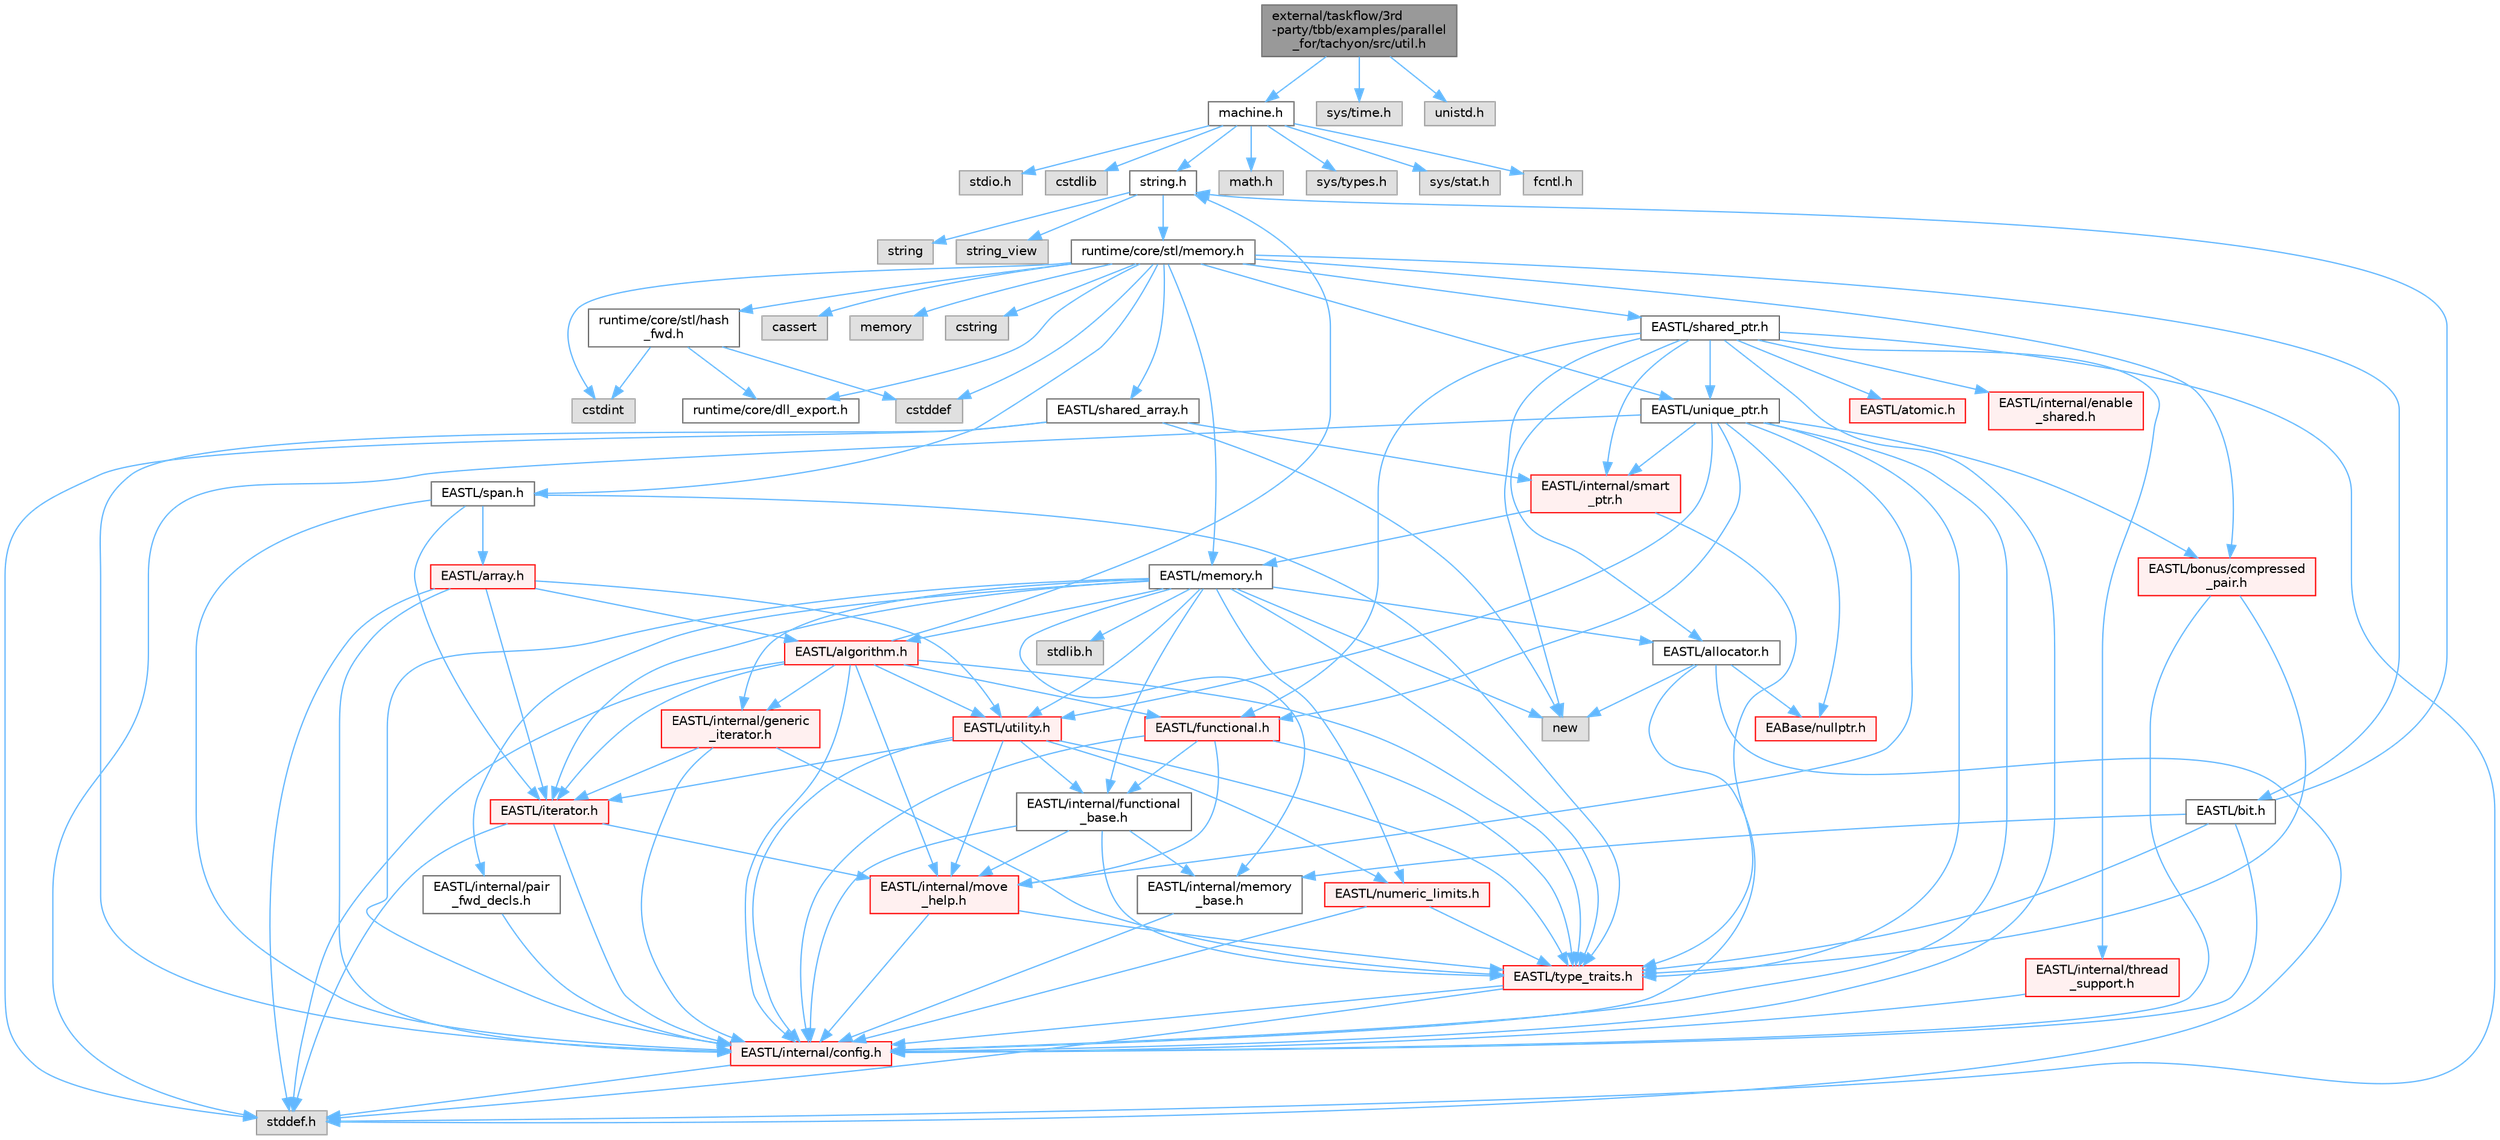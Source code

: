 digraph "external/taskflow/3rd-party/tbb/examples/parallel_for/tachyon/src/util.h"
{
 // LATEX_PDF_SIZE
  bgcolor="transparent";
  edge [fontname=Helvetica,fontsize=10,labelfontname=Helvetica,labelfontsize=10];
  node [fontname=Helvetica,fontsize=10,shape=box,height=0.2,width=0.4];
  Node1 [id="Node000001",label="external/taskflow/3rd\l-party/tbb/examples/parallel\l_for/tachyon/src/util.h",height=0.2,width=0.4,color="gray40", fillcolor="grey60", style="filled", fontcolor="black",tooltip=" "];
  Node1 -> Node2 [id="edge127_Node000001_Node000002",color="steelblue1",style="solid",tooltip=" "];
  Node2 [id="Node000002",label="machine.h",height=0.2,width=0.4,color="grey40", fillcolor="white", style="filled",URL="$machine_8h.html",tooltip=" "];
  Node2 -> Node3 [id="edge128_Node000002_Node000003",color="steelblue1",style="solid",tooltip=" "];
  Node3 [id="Node000003",label="stdio.h",height=0.2,width=0.4,color="grey60", fillcolor="#E0E0E0", style="filled",tooltip=" "];
  Node2 -> Node4 [id="edge129_Node000002_Node000004",color="steelblue1",style="solid",tooltip=" "];
  Node4 [id="Node000004",label="cstdlib",height=0.2,width=0.4,color="grey60", fillcolor="#E0E0E0", style="filled",tooltip=" "];
  Node2 -> Node5 [id="edge130_Node000002_Node000005",color="steelblue1",style="solid",tooltip=" "];
  Node5 [id="Node000005",label="string.h",height=0.2,width=0.4,color="grey40", fillcolor="white", style="filled",URL="$string_8h.html",tooltip=" "];
  Node5 -> Node6 [id="edge131_Node000005_Node000006",color="steelblue1",style="solid",tooltip=" "];
  Node6 [id="Node000006",label="string",height=0.2,width=0.4,color="grey60", fillcolor="#E0E0E0", style="filled",tooltip=" "];
  Node5 -> Node7 [id="edge132_Node000005_Node000007",color="steelblue1",style="solid",tooltip=" "];
  Node7 [id="Node000007",label="string_view",height=0.2,width=0.4,color="grey60", fillcolor="#E0E0E0", style="filled",tooltip=" "];
  Node5 -> Node8 [id="edge133_Node000005_Node000008",color="steelblue1",style="solid",tooltip=" "];
  Node8 [id="Node000008",label="runtime/core/stl/memory.h",height=0.2,width=0.4,color="grey40", fillcolor="white", style="filled",URL="$runtime_2core_2stl_2memory_8h.html",tooltip=" "];
  Node8 -> Node9 [id="edge134_Node000008_Node000009",color="steelblue1",style="solid",tooltip=" "];
  Node9 [id="Node000009",label="cstddef",height=0.2,width=0.4,color="grey60", fillcolor="#E0E0E0", style="filled",tooltip=" "];
  Node8 -> Node10 [id="edge135_Node000008_Node000010",color="steelblue1",style="solid",tooltip=" "];
  Node10 [id="Node000010",label="cstdint",height=0.2,width=0.4,color="grey60", fillcolor="#E0E0E0", style="filled",tooltip=" "];
  Node8 -> Node11 [id="edge136_Node000008_Node000011",color="steelblue1",style="solid",tooltip=" "];
  Node11 [id="Node000011",label="cassert",height=0.2,width=0.4,color="grey60", fillcolor="#E0E0E0", style="filled",tooltip=" "];
  Node8 -> Node12 [id="edge137_Node000008_Node000012",color="steelblue1",style="solid",tooltip=" "];
  Node12 [id="Node000012",label="memory",height=0.2,width=0.4,color="grey60", fillcolor="#E0E0E0", style="filled",tooltip=" "];
  Node8 -> Node13 [id="edge138_Node000008_Node000013",color="steelblue1",style="solid",tooltip=" "];
  Node13 [id="Node000013",label="cstring",height=0.2,width=0.4,color="grey60", fillcolor="#E0E0E0", style="filled",tooltip=" "];
  Node8 -> Node14 [id="edge139_Node000008_Node000014",color="steelblue1",style="solid",tooltip=" "];
  Node14 [id="Node000014",label="EASTL/bit.h",height=0.2,width=0.4,color="grey40", fillcolor="white", style="filled",URL="$bit_8h.html",tooltip=" "];
  Node14 -> Node15 [id="edge140_Node000014_Node000015",color="steelblue1",style="solid",tooltip=" "];
  Node15 [id="Node000015",label="EASTL/internal/config.h",height=0.2,width=0.4,color="red", fillcolor="#FFF0F0", style="filled",URL="$runtime_2_e_a_s_t_l_2include_2_e_a_s_t_l_2internal_2config_8h.html",tooltip=" "];
  Node15 -> Node23 [id="edge141_Node000015_Node000023",color="steelblue1",style="solid",tooltip=" "];
  Node23 [id="Node000023",label="stddef.h",height=0.2,width=0.4,color="grey60", fillcolor="#E0E0E0", style="filled",tooltip=" "];
  Node14 -> Node24 [id="edge142_Node000014_Node000024",color="steelblue1",style="solid",tooltip=" "];
  Node24 [id="Node000024",label="EASTL/internal/memory\l_base.h",height=0.2,width=0.4,color="grey40", fillcolor="white", style="filled",URL="$memory__base_8h.html",tooltip=" "];
  Node24 -> Node15 [id="edge143_Node000024_Node000015",color="steelblue1",style="solid",tooltip=" "];
  Node14 -> Node25 [id="edge144_Node000014_Node000025",color="steelblue1",style="solid",tooltip=" "];
  Node25 [id="Node000025",label="EASTL/type_traits.h",height=0.2,width=0.4,color="red", fillcolor="#FFF0F0", style="filled",URL="$_e_a_s_t_l_2include_2_e_a_s_t_l_2type__traits_8h.html",tooltip=" "];
  Node25 -> Node15 [id="edge145_Node000025_Node000015",color="steelblue1",style="solid",tooltip=" "];
  Node25 -> Node23 [id="edge146_Node000025_Node000023",color="steelblue1",style="solid",tooltip=" "];
  Node14 -> Node5 [id="edge147_Node000014_Node000005",color="steelblue1",style="solid",tooltip=" "];
  Node8 -> Node35 [id="edge148_Node000008_Node000035",color="steelblue1",style="solid",tooltip=" "];
  Node35 [id="Node000035",label="EASTL/memory.h",height=0.2,width=0.4,color="grey40", fillcolor="white", style="filled",URL="$runtime_2_e_a_s_t_l_2include_2_e_a_s_t_l_2memory_8h.html",tooltip=" "];
  Node35 -> Node15 [id="edge149_Node000035_Node000015",color="steelblue1",style="solid",tooltip=" "];
  Node35 -> Node24 [id="edge150_Node000035_Node000024",color="steelblue1",style="solid",tooltip=" "];
  Node35 -> Node36 [id="edge151_Node000035_Node000036",color="steelblue1",style="solid",tooltip=" "];
  Node36 [id="Node000036",label="EASTL/internal/generic\l_iterator.h",height=0.2,width=0.4,color="red", fillcolor="#FFF0F0", style="filled",URL="$generic__iterator_8h.html",tooltip=" "];
  Node36 -> Node15 [id="edge152_Node000036_Node000015",color="steelblue1",style="solid",tooltip=" "];
  Node36 -> Node37 [id="edge153_Node000036_Node000037",color="steelblue1",style="solid",tooltip=" "];
  Node37 [id="Node000037",label="EASTL/iterator.h",height=0.2,width=0.4,color="red", fillcolor="#FFF0F0", style="filled",URL="$_e_a_s_t_l_2include_2_e_a_s_t_l_2iterator_8h.html",tooltip=" "];
  Node37 -> Node15 [id="edge154_Node000037_Node000015",color="steelblue1",style="solid",tooltip=" "];
  Node37 -> Node38 [id="edge155_Node000037_Node000038",color="steelblue1",style="solid",tooltip=" "];
  Node38 [id="Node000038",label="EASTL/internal/move\l_help.h",height=0.2,width=0.4,color="red", fillcolor="#FFF0F0", style="filled",URL="$move__help_8h.html",tooltip=" "];
  Node38 -> Node15 [id="edge156_Node000038_Node000015",color="steelblue1",style="solid",tooltip=" "];
  Node38 -> Node25 [id="edge157_Node000038_Node000025",color="steelblue1",style="solid",tooltip=" "];
  Node37 -> Node23 [id="edge158_Node000037_Node000023",color="steelblue1",style="solid",tooltip=" "];
  Node36 -> Node25 [id="edge159_Node000036_Node000025",color="steelblue1",style="solid",tooltip=" "];
  Node35 -> Node40 [id="edge160_Node000035_Node000040",color="steelblue1",style="solid",tooltip=" "];
  Node40 [id="Node000040",label="EASTL/internal/pair\l_fwd_decls.h",height=0.2,width=0.4,color="grey40", fillcolor="white", style="filled",URL="$pair__fwd__decls_8h.html",tooltip=" "];
  Node40 -> Node15 [id="edge161_Node000040_Node000015",color="steelblue1",style="solid",tooltip=" "];
  Node35 -> Node41 [id="edge162_Node000035_Node000041",color="steelblue1",style="solid",tooltip=" "];
  Node41 [id="Node000041",label="EASTL/internal/functional\l_base.h",height=0.2,width=0.4,color="grey40", fillcolor="white", style="filled",URL="$functional__base_8h.html",tooltip=" "];
  Node41 -> Node15 [id="edge163_Node000041_Node000015",color="steelblue1",style="solid",tooltip=" "];
  Node41 -> Node24 [id="edge164_Node000041_Node000024",color="steelblue1",style="solid",tooltip=" "];
  Node41 -> Node38 [id="edge165_Node000041_Node000038",color="steelblue1",style="solid",tooltip=" "];
  Node41 -> Node25 [id="edge166_Node000041_Node000025",color="steelblue1",style="solid",tooltip=" "];
  Node35 -> Node42 [id="edge167_Node000035_Node000042",color="steelblue1",style="solid",tooltip=" "];
  Node42 [id="Node000042",label="EASTL/algorithm.h",height=0.2,width=0.4,color="red", fillcolor="#FFF0F0", style="filled",URL="$_e_a_s_t_l_2include_2_e_a_s_t_l_2algorithm_8h.html",tooltip=" "];
  Node42 -> Node15 [id="edge168_Node000042_Node000015",color="steelblue1",style="solid",tooltip=" "];
  Node42 -> Node25 [id="edge169_Node000042_Node000025",color="steelblue1",style="solid",tooltip=" "];
  Node42 -> Node38 [id="edge170_Node000042_Node000038",color="steelblue1",style="solid",tooltip=" "];
  Node42 -> Node37 [id="edge171_Node000042_Node000037",color="steelblue1",style="solid",tooltip=" "];
  Node42 -> Node45 [id="edge172_Node000042_Node000045",color="steelblue1",style="solid",tooltip=" "];
  Node45 [id="Node000045",label="EASTL/functional.h",height=0.2,width=0.4,color="red", fillcolor="#FFF0F0", style="filled",URL="$_e_a_s_t_l_2include_2_e_a_s_t_l_2functional_8h.html",tooltip=" "];
  Node45 -> Node15 [id="edge173_Node000045_Node000015",color="steelblue1",style="solid",tooltip=" "];
  Node45 -> Node38 [id="edge174_Node000045_Node000038",color="steelblue1",style="solid",tooltip=" "];
  Node45 -> Node25 [id="edge175_Node000045_Node000025",color="steelblue1",style="solid",tooltip=" "];
  Node45 -> Node41 [id="edge176_Node000045_Node000041",color="steelblue1",style="solid",tooltip=" "];
  Node42 -> Node52 [id="edge177_Node000042_Node000052",color="steelblue1",style="solid",tooltip=" "];
  Node52 [id="Node000052",label="EASTL/utility.h",height=0.2,width=0.4,color="red", fillcolor="#FFF0F0", style="filled",URL="$runtime_2_e_a_s_t_l_2include_2_e_a_s_t_l_2utility_8h.html",tooltip=" "];
  Node52 -> Node15 [id="edge178_Node000052_Node000015",color="steelblue1",style="solid",tooltip=" "];
  Node52 -> Node25 [id="edge179_Node000052_Node000025",color="steelblue1",style="solid",tooltip=" "];
  Node52 -> Node37 [id="edge180_Node000052_Node000037",color="steelblue1",style="solid",tooltip=" "];
  Node52 -> Node53 [id="edge181_Node000052_Node000053",color="steelblue1",style="solid",tooltip=" "];
  Node53 [id="Node000053",label="EASTL/numeric_limits.h",height=0.2,width=0.4,color="red", fillcolor="#FFF0F0", style="filled",URL="$numeric__limits_8h.html",tooltip=" "];
  Node53 -> Node15 [id="edge182_Node000053_Node000015",color="steelblue1",style="solid",tooltip=" "];
  Node53 -> Node25 [id="edge183_Node000053_Node000025",color="steelblue1",style="solid",tooltip=" "];
  Node52 -> Node41 [id="edge184_Node000052_Node000041",color="steelblue1",style="solid",tooltip=" "];
  Node52 -> Node38 [id="edge185_Node000052_Node000038",color="steelblue1",style="solid",tooltip=" "];
  Node42 -> Node36 [id="edge186_Node000042_Node000036",color="steelblue1",style="solid",tooltip=" "];
  Node42 -> Node23 [id="edge187_Node000042_Node000023",color="steelblue1",style="solid",tooltip=" "];
  Node42 -> Node5 [id="edge188_Node000042_Node000005",color="steelblue1",style="solid",tooltip=" "];
  Node35 -> Node25 [id="edge189_Node000035_Node000025",color="steelblue1",style="solid",tooltip=" "];
  Node35 -> Node49 [id="edge190_Node000035_Node000049",color="steelblue1",style="solid",tooltip=" "];
  Node49 [id="Node000049",label="EASTL/allocator.h",height=0.2,width=0.4,color="grey40", fillcolor="white", style="filled",URL="$runtime_2_e_a_s_t_l_2include_2_e_a_s_t_l_2allocator_8h.html",tooltip=" "];
  Node49 -> Node15 [id="edge191_Node000049_Node000015",color="steelblue1",style="solid",tooltip=" "];
  Node49 -> Node27 [id="edge192_Node000049_Node000027",color="steelblue1",style="solid",tooltip=" "];
  Node27 [id="Node000027",label="EABase/nullptr.h",height=0.2,width=0.4,color="red", fillcolor="#FFF0F0", style="filled",URL="$nullptr_8h.html",tooltip=" "];
  Node49 -> Node23 [id="edge193_Node000049_Node000023",color="steelblue1",style="solid",tooltip=" "];
  Node49 -> Node50 [id="edge194_Node000049_Node000050",color="steelblue1",style="solid",tooltip=" "];
  Node50 [id="Node000050",label="new",height=0.2,width=0.4,color="grey60", fillcolor="#E0E0E0", style="filled",tooltip=" "];
  Node35 -> Node37 [id="edge195_Node000035_Node000037",color="steelblue1",style="solid",tooltip=" "];
  Node35 -> Node52 [id="edge196_Node000035_Node000052",color="steelblue1",style="solid",tooltip=" "];
  Node35 -> Node53 [id="edge197_Node000035_Node000053",color="steelblue1",style="solid",tooltip=" "];
  Node35 -> Node62 [id="edge198_Node000035_Node000062",color="steelblue1",style="solid",tooltip=" "];
  Node62 [id="Node000062",label="stdlib.h",height=0.2,width=0.4,color="grey60", fillcolor="#E0E0E0", style="filled",tooltip=" "];
  Node35 -> Node50 [id="edge199_Node000035_Node000050",color="steelblue1",style="solid",tooltip=" "];
  Node8 -> Node63 [id="edge200_Node000008_Node000063",color="steelblue1",style="solid",tooltip=" "];
  Node63 [id="Node000063",label="EASTL/shared_array.h",height=0.2,width=0.4,color="grey40", fillcolor="white", style="filled",URL="$shared__array_8h.html",tooltip=" "];
  Node63 -> Node15 [id="edge201_Node000063_Node000015",color="steelblue1",style="solid",tooltip=" "];
  Node63 -> Node64 [id="edge202_Node000063_Node000064",color="steelblue1",style="solid",tooltip=" "];
  Node64 [id="Node000064",label="EASTL/internal/smart\l_ptr.h",height=0.2,width=0.4,color="red", fillcolor="#FFF0F0", style="filled",URL="$smart__ptr_8h.html",tooltip=" "];
  Node64 -> Node35 [id="edge203_Node000064_Node000035",color="steelblue1",style="solid",tooltip=" "];
  Node64 -> Node25 [id="edge204_Node000064_Node000025",color="steelblue1",style="solid",tooltip=" "];
  Node63 -> Node50 [id="edge205_Node000063_Node000050",color="steelblue1",style="solid",tooltip=" "];
  Node63 -> Node23 [id="edge206_Node000063_Node000023",color="steelblue1",style="solid",tooltip=" "];
  Node8 -> Node66 [id="edge207_Node000008_Node000066",color="steelblue1",style="solid",tooltip=" "];
  Node66 [id="Node000066",label="EASTL/unique_ptr.h",height=0.2,width=0.4,color="grey40", fillcolor="white", style="filled",URL="$unique__ptr_8h.html",tooltip=" "];
  Node66 -> Node27 [id="edge208_Node000066_Node000027",color="steelblue1",style="solid",tooltip=" "];
  Node66 -> Node67 [id="edge209_Node000066_Node000067",color="steelblue1",style="solid",tooltip=" "];
  Node67 [id="Node000067",label="EASTL/bonus/compressed\l_pair.h",height=0.2,width=0.4,color="red", fillcolor="#FFF0F0", style="filled",URL="$compressed__pair_8h.html",tooltip=" "];
  Node67 -> Node15 [id="edge210_Node000067_Node000015",color="steelblue1",style="solid",tooltip=" "];
  Node67 -> Node25 [id="edge211_Node000067_Node000025",color="steelblue1",style="solid",tooltip=" "];
  Node66 -> Node45 [id="edge212_Node000066_Node000045",color="steelblue1",style="solid",tooltip=" "];
  Node66 -> Node15 [id="edge213_Node000066_Node000015",color="steelblue1",style="solid",tooltip=" "];
  Node66 -> Node38 [id="edge214_Node000066_Node000038",color="steelblue1",style="solid",tooltip=" "];
  Node66 -> Node64 [id="edge215_Node000066_Node000064",color="steelblue1",style="solid",tooltip=" "];
  Node66 -> Node25 [id="edge216_Node000066_Node000025",color="steelblue1",style="solid",tooltip=" "];
  Node66 -> Node52 [id="edge217_Node000066_Node000052",color="steelblue1",style="solid",tooltip=" "];
  Node66 -> Node23 [id="edge218_Node000066_Node000023",color="steelblue1",style="solid",tooltip=" "];
  Node8 -> Node69 [id="edge219_Node000008_Node000069",color="steelblue1",style="solid",tooltip=" "];
  Node69 [id="Node000069",label="EASTL/shared_ptr.h",height=0.2,width=0.4,color="grey40", fillcolor="white", style="filled",URL="$shared__ptr_8h.html",tooltip=" "];
  Node69 -> Node15 [id="edge220_Node000069_Node000015",color="steelblue1",style="solid",tooltip=" "];
  Node69 -> Node64 [id="edge221_Node000069_Node000064",color="steelblue1",style="solid",tooltip=" "];
  Node69 -> Node70 [id="edge222_Node000069_Node000070",color="steelblue1",style="solid",tooltip=" "];
  Node70 [id="Node000070",label="EASTL/internal/thread\l_support.h",height=0.2,width=0.4,color="red", fillcolor="#FFF0F0", style="filled",URL="$thread__support_8h.html",tooltip=" "];
  Node70 -> Node15 [id="edge223_Node000070_Node000015",color="steelblue1",style="solid",tooltip=" "];
  Node69 -> Node66 [id="edge224_Node000069_Node000066",color="steelblue1",style="solid",tooltip=" "];
  Node69 -> Node45 [id="edge225_Node000069_Node000045",color="steelblue1",style="solid",tooltip=" "];
  Node69 -> Node49 [id="edge226_Node000069_Node000049",color="steelblue1",style="solid",tooltip=" "];
  Node69 -> Node71 [id="edge227_Node000069_Node000071",color="steelblue1",style="solid",tooltip=" "];
  Node71 [id="Node000071",label="EASTL/atomic.h",height=0.2,width=0.4,color="red", fillcolor="#FFF0F0", style="filled",URL="$runtime_2_e_a_s_t_l_2include_2_e_a_s_t_l_2atomic_8h.html",tooltip=" "];
  Node69 -> Node50 [id="edge228_Node000069_Node000050",color="steelblue1",style="solid",tooltip=" "];
  Node69 -> Node23 [id="edge229_Node000069_Node000023",color="steelblue1",style="solid",tooltip=" "];
  Node69 -> Node148 [id="edge230_Node000069_Node000148",color="steelblue1",style="solid",tooltip=" "];
  Node148 [id="Node000148",label="EASTL/internal/enable\l_shared.h",height=0.2,width=0.4,color="red", fillcolor="#FFF0F0", style="filled",URL="$enable__shared_8h.html",tooltip=" "];
  Node8 -> Node149 [id="edge231_Node000008_Node000149",color="steelblue1",style="solid",tooltip=" "];
  Node149 [id="Node000149",label="EASTL/span.h",height=0.2,width=0.4,color="grey40", fillcolor="white", style="filled",URL="$span_8h.html",tooltip=" "];
  Node149 -> Node15 [id="edge232_Node000149_Node000015",color="steelblue1",style="solid",tooltip=" "];
  Node149 -> Node25 [id="edge233_Node000149_Node000025",color="steelblue1",style="solid",tooltip=" "];
  Node149 -> Node37 [id="edge234_Node000149_Node000037",color="steelblue1",style="solid",tooltip=" "];
  Node149 -> Node150 [id="edge235_Node000149_Node000150",color="steelblue1",style="solid",tooltip=" "];
  Node150 [id="Node000150",label="EASTL/array.h",height=0.2,width=0.4,color="red", fillcolor="#FFF0F0", style="filled",URL="$runtime_2_e_a_s_t_l_2include_2_e_a_s_t_l_2array_8h.html",tooltip=" "];
  Node150 -> Node15 [id="edge236_Node000150_Node000015",color="steelblue1",style="solid",tooltip=" "];
  Node150 -> Node37 [id="edge237_Node000150_Node000037",color="steelblue1",style="solid",tooltip=" "];
  Node150 -> Node42 [id="edge238_Node000150_Node000042",color="steelblue1",style="solid",tooltip=" "];
  Node150 -> Node52 [id="edge239_Node000150_Node000052",color="steelblue1",style="solid",tooltip=" "];
  Node150 -> Node23 [id="edge240_Node000150_Node000023",color="steelblue1",style="solid",tooltip=" "];
  Node8 -> Node67 [id="edge241_Node000008_Node000067",color="steelblue1",style="solid",tooltip=" "];
  Node8 -> Node152 [id="edge242_Node000008_Node000152",color="steelblue1",style="solid",tooltip=" "];
  Node152 [id="Node000152",label="runtime/core/dll_export.h",height=0.2,width=0.4,color="grey40", fillcolor="white", style="filled",URL="$dll__export_8h.html",tooltip=" "];
  Node8 -> Node153 [id="edge243_Node000008_Node000153",color="steelblue1",style="solid",tooltip=" "];
  Node153 [id="Node000153",label="runtime/core/stl/hash\l_fwd.h",height=0.2,width=0.4,color="grey40", fillcolor="white", style="filled",URL="$hash__fwd_8h.html",tooltip=" "];
  Node153 -> Node9 [id="edge244_Node000153_Node000009",color="steelblue1",style="solid",tooltip=" "];
  Node153 -> Node10 [id="edge245_Node000153_Node000010",color="steelblue1",style="solid",tooltip=" "];
  Node153 -> Node152 [id="edge246_Node000153_Node000152",color="steelblue1",style="solid",tooltip=" "];
  Node2 -> Node154 [id="edge247_Node000002_Node000154",color="steelblue1",style="solid",tooltip=" "];
  Node154 [id="Node000154",label="math.h",height=0.2,width=0.4,color="grey60", fillcolor="#E0E0E0", style="filled",tooltip=" "];
  Node2 -> Node155 [id="edge248_Node000002_Node000155",color="steelblue1",style="solid",tooltip=" "];
  Node155 [id="Node000155",label="sys/types.h",height=0.2,width=0.4,color="grey60", fillcolor="#E0E0E0", style="filled",tooltip=" "];
  Node2 -> Node156 [id="edge249_Node000002_Node000156",color="steelblue1",style="solid",tooltip=" "];
  Node156 [id="Node000156",label="sys/stat.h",height=0.2,width=0.4,color="grey60", fillcolor="#E0E0E0", style="filled",tooltip=" "];
  Node2 -> Node157 [id="edge250_Node000002_Node000157",color="steelblue1",style="solid",tooltip=" "];
  Node157 [id="Node000157",label="fcntl.h",height=0.2,width=0.4,color="grey60", fillcolor="#E0E0E0", style="filled",tooltip=" "];
  Node1 -> Node158 [id="edge251_Node000001_Node000158",color="steelblue1",style="solid",tooltip=" "];
  Node158 [id="Node000158",label="sys/time.h",height=0.2,width=0.4,color="grey60", fillcolor="#E0E0E0", style="filled",tooltip=" "];
  Node1 -> Node159 [id="edge252_Node000001_Node000159",color="steelblue1",style="solid",tooltip=" "];
  Node159 [id="Node000159",label="unistd.h",height=0.2,width=0.4,color="grey60", fillcolor="#E0E0E0", style="filled",tooltip=" "];
}
